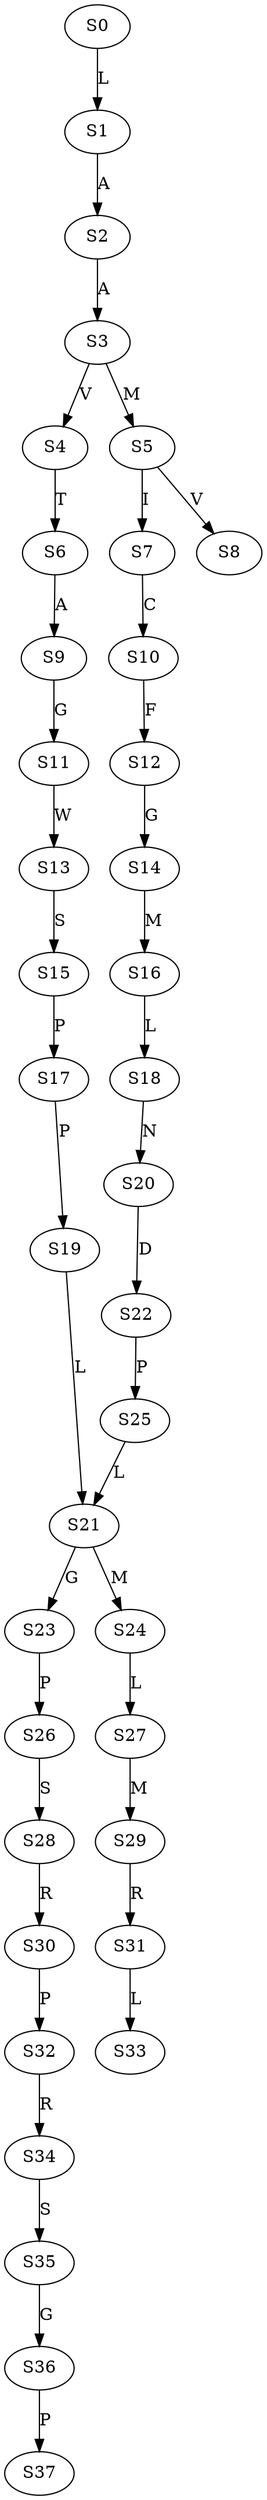 strict digraph  {
	S0 -> S1 [ label = L ];
	S1 -> S2 [ label = A ];
	S2 -> S3 [ label = A ];
	S3 -> S4 [ label = V ];
	S3 -> S5 [ label = M ];
	S4 -> S6 [ label = T ];
	S5 -> S7 [ label = I ];
	S5 -> S8 [ label = V ];
	S6 -> S9 [ label = A ];
	S7 -> S10 [ label = C ];
	S9 -> S11 [ label = G ];
	S10 -> S12 [ label = F ];
	S11 -> S13 [ label = W ];
	S12 -> S14 [ label = G ];
	S13 -> S15 [ label = S ];
	S14 -> S16 [ label = M ];
	S15 -> S17 [ label = P ];
	S16 -> S18 [ label = L ];
	S17 -> S19 [ label = P ];
	S18 -> S20 [ label = N ];
	S19 -> S21 [ label = L ];
	S20 -> S22 [ label = D ];
	S21 -> S23 [ label = G ];
	S21 -> S24 [ label = M ];
	S22 -> S25 [ label = P ];
	S23 -> S26 [ label = P ];
	S24 -> S27 [ label = L ];
	S25 -> S21 [ label = L ];
	S26 -> S28 [ label = S ];
	S27 -> S29 [ label = M ];
	S28 -> S30 [ label = R ];
	S29 -> S31 [ label = R ];
	S30 -> S32 [ label = P ];
	S31 -> S33 [ label = L ];
	S32 -> S34 [ label = R ];
	S34 -> S35 [ label = S ];
	S35 -> S36 [ label = G ];
	S36 -> S37 [ label = P ];
}
